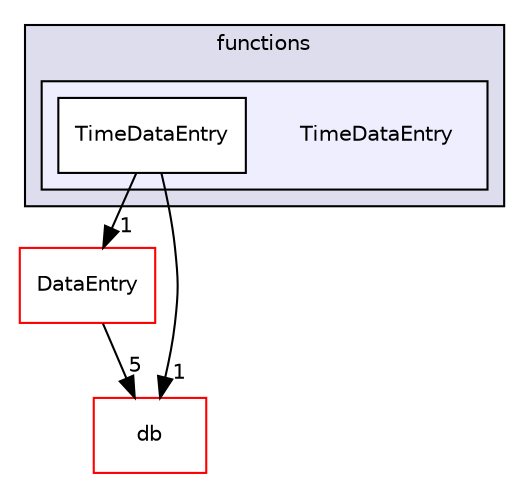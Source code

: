 digraph "src/OpenFOAM/primitives/functions/TimeDataEntry" {
  bgcolor=transparent;
  compound=true
  node [ fontsize="10", fontname="Helvetica"];
  edge [ labelfontsize="10", labelfontname="Helvetica"];
  subgraph clusterdir_d9e7e9a9f2a6b8c09f93ad92e1b15a84 {
    graph [ bgcolor="#ddddee", pencolor="black", label="functions" fontname="Helvetica", fontsize="10", URL="dir_d9e7e9a9f2a6b8c09f93ad92e1b15a84.html"]
  subgraph clusterdir_baf3c04bb4689cc7149bfe64a64124b2 {
    graph [ bgcolor="#eeeeff", pencolor="black", label="" URL="dir_baf3c04bb4689cc7149bfe64a64124b2.html"];
    dir_baf3c04bb4689cc7149bfe64a64124b2 [shape=plaintext label="TimeDataEntry"];
    dir_bb93553628aeda1800880188faf386c9 [shape=box label="TimeDataEntry" color="black" fillcolor="white" style="filled" URL="dir_bb93553628aeda1800880188faf386c9.html"];
  }
  }
  dir_39719c705025486201df4639072645d2 [shape=box label="DataEntry" color="red" URL="dir_39719c705025486201df4639072645d2.html"];
  dir_63c634f7a7cfd679ac26c67fb30fc32f [shape=box label="db" color="red" URL="dir_63c634f7a7cfd679ac26c67fb30fc32f.html"];
  dir_39719c705025486201df4639072645d2->dir_63c634f7a7cfd679ac26c67fb30fc32f [headlabel="5", labeldistance=1.5 headhref="dir_002328_001944.html"];
  dir_bb93553628aeda1800880188faf386c9->dir_39719c705025486201df4639072645d2 [headlabel="1", labeldistance=1.5 headhref="dir_002338_002328.html"];
  dir_bb93553628aeda1800880188faf386c9->dir_63c634f7a7cfd679ac26c67fb30fc32f [headlabel="1", labeldistance=1.5 headhref="dir_002338_001944.html"];
}
